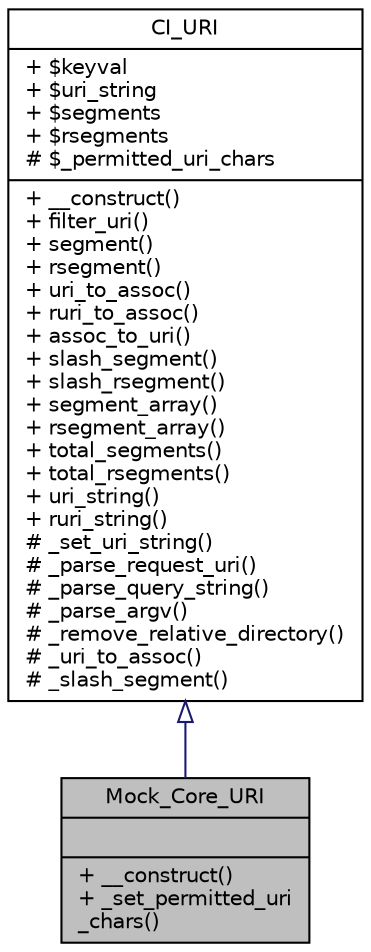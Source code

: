digraph "Mock_Core_URI"
{
 // LATEX_PDF_SIZE
  edge [fontname="Helvetica",fontsize="10",labelfontname="Helvetica",labelfontsize="10"];
  node [fontname="Helvetica",fontsize="10",shape=record];
  Node2 [label="{Mock_Core_URI\n||+ __construct()\l+ _set_permitted_uri\l_chars()\l}",height=0.2,width=0.4,color="black", fillcolor="grey75", style="filled", fontcolor="black",tooltip=" "];
  Node3 -> Node2 [dir="back",color="midnightblue",fontsize="10",style="solid",arrowtail="onormal",fontname="Helvetica"];
  Node3 [label="{CI_URI\n|+ $keyval\l+ $uri_string\l+ $segments\l+ $rsegments\l# $_permitted_uri_chars\l|+ __construct()\l+ filter_uri()\l+ segment()\l+ rsegment()\l+ uri_to_assoc()\l+ ruri_to_assoc()\l+ assoc_to_uri()\l+ slash_segment()\l+ slash_rsegment()\l+ segment_array()\l+ rsegment_array()\l+ total_segments()\l+ total_rsegments()\l+ uri_string()\l+ ruri_string()\l# _set_uri_string()\l# _parse_request_uri()\l# _parse_query_string()\l# _parse_argv()\l# _remove_relative_directory()\l# _uri_to_assoc()\l# _slash_segment()\l}",height=0.2,width=0.4,color="black", fillcolor="white", style="filled",URL="$class_c_i___u_r_i.html",tooltip=" "];
}
